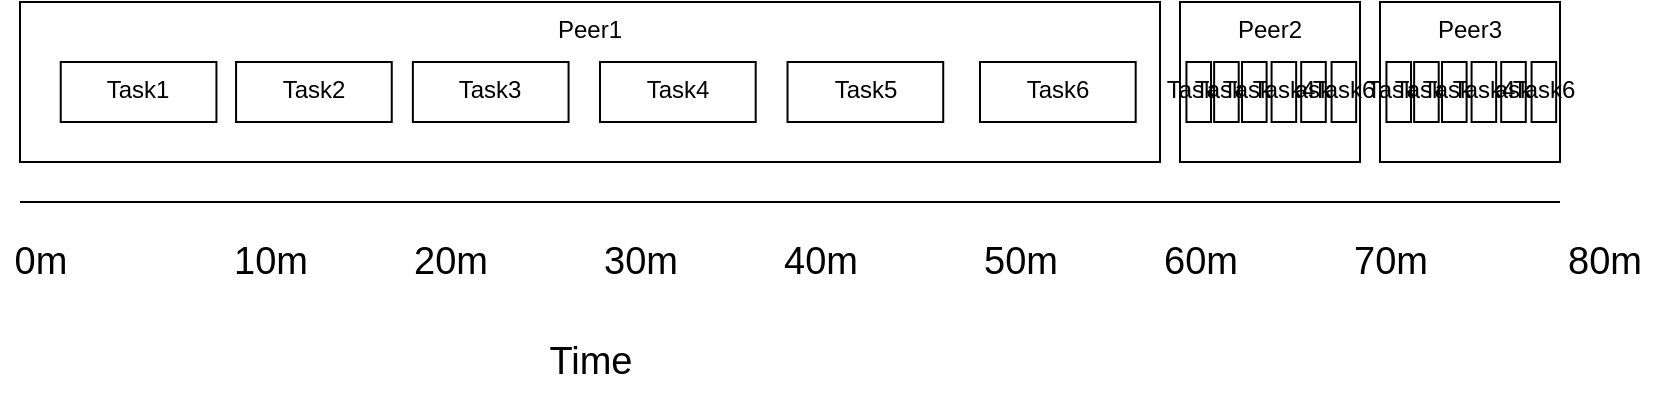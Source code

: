 <mxfile>
    <diagram id="44b4Y6wHeXdyE9PRD648" name="Page-1">
        <mxGraphModel dx="1441" dy="1006" grid="1" gridSize="10" guides="1" tooltips="1" connect="1" arrows="1" fold="1" page="1" pageScale="1" pageWidth="827" pageHeight="1169" math="0" shadow="0">
            <root>
                <mxCell id="0"/>
                <mxCell id="1" parent="0"/>
                <mxCell id="28" value="" style="endArrow=none;html=1;" parent="1" edge="1">
                    <mxGeometry width="50" height="50" relative="1" as="geometry">
                        <mxPoint x="60" y="820" as="sourcePoint"/>
                        <mxPoint x="830" y="820" as="targetPoint"/>
                    </mxGeometry>
                </mxCell>
                <mxCell id="36" value="" style="group" parent="1" vertex="1" connectable="0">
                    <mxGeometry x="640" y="720" width="90" height="80" as="geometry"/>
                </mxCell>
                <mxCell id="37" value="Peer2" style="whiteSpace=wrap;html=1;align=center;verticalAlign=top;" parent="36" vertex="1">
                    <mxGeometry width="90" height="80" as="geometry"/>
                </mxCell>
                <mxCell id="38" value="Task1" style="whiteSpace=wrap;html=1;align=center;verticalAlign=top;" parent="36" vertex="1">
                    <mxGeometry x="3.216" y="30" width="12.291" height="30" as="geometry"/>
                </mxCell>
                <mxCell id="39" value="Task2" style="whiteSpace=wrap;html=1;align=center;verticalAlign=top;" parent="36" vertex="1">
                    <mxGeometry x="17.058" y="30" width="12.291" height="30" as="geometry"/>
                </mxCell>
                <mxCell id="40" value="Task3" style="whiteSpace=wrap;html=1;align=center;verticalAlign=top;" parent="36" vertex="1">
                    <mxGeometry x="31.015" y="30" width="12.291" height="30" as="geometry"/>
                </mxCell>
                <mxCell id="41" value="Task5" style="whiteSpace=wrap;html=1;align=center;verticalAlign=top;" parent="36" vertex="1">
                    <mxGeometry x="60.594" y="30" width="12.291" height="30" as="geometry"/>
                </mxCell>
                <mxCell id="42" value="Task6" style="whiteSpace=wrap;html=1;align=center;verticalAlign=top;" parent="36" vertex="1">
                    <mxGeometry x="75.789" y="30" width="12.291" height="30" as="geometry"/>
                </mxCell>
                <mxCell id="43" value="Task4" style="whiteSpace=wrap;html=1;align=center;verticalAlign=top;" parent="36" vertex="1">
                    <mxGeometry x="45.789" y="30" width="12.291" height="30" as="geometry"/>
                </mxCell>
                <mxCell id="44" value="" style="group" parent="1" vertex="1" connectable="0">
                    <mxGeometry x="60" y="720" width="570" height="80" as="geometry"/>
                </mxCell>
                <mxCell id="45" value="Peer1" style="whiteSpace=wrap;html=1;align=center;verticalAlign=top;" parent="44" vertex="1">
                    <mxGeometry width="570" height="80" as="geometry"/>
                </mxCell>
                <mxCell id="46" value="Task1" style="whiteSpace=wrap;html=1;align=center;verticalAlign=top;" parent="44" vertex="1">
                    <mxGeometry x="20.37" y="30" width="77.845" height="30" as="geometry"/>
                </mxCell>
                <mxCell id="47" value="Task2" style="whiteSpace=wrap;html=1;align=center;verticalAlign=top;" parent="44" vertex="1">
                    <mxGeometry x="108.036" y="30" width="77.845" height="30" as="geometry"/>
                </mxCell>
                <mxCell id="48" value="Task3" style="whiteSpace=wrap;html=1;align=center;verticalAlign=top;" parent="44" vertex="1">
                    <mxGeometry x="196.429" y="30" width="77.845" height="30" as="geometry"/>
                </mxCell>
                <mxCell id="49" value="Task5" style="whiteSpace=wrap;html=1;align=center;verticalAlign=top;" parent="44" vertex="1">
                    <mxGeometry x="383.764" y="30" width="77.845" height="30" as="geometry"/>
                </mxCell>
                <mxCell id="50" value="Task6" style="whiteSpace=wrap;html=1;align=center;verticalAlign=top;" parent="44" vertex="1">
                    <mxGeometry x="479.997" y="30" width="77.845" height="30" as="geometry"/>
                </mxCell>
                <mxCell id="51" value="Task4" style="whiteSpace=wrap;html=1;align=center;verticalAlign=top;" parent="44" vertex="1">
                    <mxGeometry x="289.999" y="30" width="77.845" height="30" as="geometry"/>
                </mxCell>
                <mxCell id="52" value="Time&lt;br style=&quot;font-size: 19px;&quot;&gt;" style="text;html=1;align=center;verticalAlign=middle;resizable=0;points=[];autosize=1;strokeColor=none;fontSize=19;" parent="1" vertex="1">
                    <mxGeometry x="315" y="885" width="60" height="30" as="geometry"/>
                </mxCell>
                <mxCell id="53" value="0m" style="text;html=1;align=center;verticalAlign=middle;resizable=0;points=[];autosize=1;strokeColor=none;fontSize=19;" parent="1" vertex="1">
                    <mxGeometry x="50" y="835" width="40" height="30" as="geometry"/>
                </mxCell>
                <mxCell id="54" value="10m" style="text;html=1;align=center;verticalAlign=middle;resizable=0;points=[];autosize=1;strokeColor=none;fontSize=19;" parent="1" vertex="1">
                    <mxGeometry x="160" y="835" width="50" height="30" as="geometry"/>
                </mxCell>
                <mxCell id="55" value="20m" style="text;html=1;align=center;verticalAlign=middle;resizable=0;points=[];autosize=1;strokeColor=none;fontSize=19;" parent="1" vertex="1">
                    <mxGeometry x="250" y="835" width="50" height="30" as="geometry"/>
                </mxCell>
                <mxCell id="56" value="30m" style="text;html=1;align=center;verticalAlign=middle;resizable=0;points=[];autosize=1;strokeColor=none;fontSize=19;" parent="1" vertex="1">
                    <mxGeometry x="345" y="835" width="50" height="30" as="geometry"/>
                </mxCell>
                <mxCell id="57" value="40m" style="text;html=1;align=center;verticalAlign=middle;resizable=0;points=[];autosize=1;strokeColor=none;fontSize=19;" parent="1" vertex="1">
                    <mxGeometry x="435" y="835" width="50" height="30" as="geometry"/>
                </mxCell>
                <mxCell id="58" value="50m" style="text;html=1;align=center;verticalAlign=middle;resizable=0;points=[];autosize=1;strokeColor=none;fontSize=19;" parent="1" vertex="1">
                    <mxGeometry x="535" y="835" width="50" height="30" as="geometry"/>
                </mxCell>
                <mxCell id="59" value="60m" style="text;html=1;align=center;verticalAlign=middle;resizable=0;points=[];autosize=1;strokeColor=none;fontSize=19;" parent="1" vertex="1">
                    <mxGeometry x="625" y="835" width="50" height="30" as="geometry"/>
                </mxCell>
                <mxCell id="68" value="70m" style="text;html=1;align=center;verticalAlign=middle;resizable=0;points=[];autosize=1;strokeColor=none;fontSize=19;" vertex="1" parent="1">
                    <mxGeometry x="720" y="835" width="50" height="30" as="geometry"/>
                </mxCell>
                <mxCell id="69" value="" style="group" vertex="1" connectable="0" parent="1">
                    <mxGeometry x="740" y="720" width="90" height="80" as="geometry"/>
                </mxCell>
                <mxCell id="70" value="Peer3" style="whiteSpace=wrap;html=1;align=center;verticalAlign=top;" vertex="1" parent="69">
                    <mxGeometry width="90" height="80" as="geometry"/>
                </mxCell>
                <mxCell id="71" value="Task1" style="whiteSpace=wrap;html=1;align=center;verticalAlign=top;" vertex="1" parent="69">
                    <mxGeometry x="3.216" y="30" width="12.291" height="30" as="geometry"/>
                </mxCell>
                <mxCell id="72" value="Task2" style="whiteSpace=wrap;html=1;align=center;verticalAlign=top;" vertex="1" parent="69">
                    <mxGeometry x="17.058" y="30" width="12.291" height="30" as="geometry"/>
                </mxCell>
                <mxCell id="73" value="Task3" style="whiteSpace=wrap;html=1;align=center;verticalAlign=top;" vertex="1" parent="69">
                    <mxGeometry x="31.015" y="30" width="12.291" height="30" as="geometry"/>
                </mxCell>
                <mxCell id="74" value="Task5" style="whiteSpace=wrap;html=1;align=center;verticalAlign=top;" vertex="1" parent="69">
                    <mxGeometry x="60.594" y="30" width="12.291" height="30" as="geometry"/>
                </mxCell>
                <mxCell id="75" value="Task6" style="whiteSpace=wrap;html=1;align=center;verticalAlign=top;" vertex="1" parent="69">
                    <mxGeometry x="75.789" y="30" width="12.291" height="30" as="geometry"/>
                </mxCell>
                <mxCell id="76" value="Task4" style="whiteSpace=wrap;html=1;align=center;verticalAlign=top;" vertex="1" parent="69">
                    <mxGeometry x="45.789" y="30" width="12.291" height="30" as="geometry"/>
                </mxCell>
                <mxCell id="77" value="80m" style="text;html=1;align=center;verticalAlign=middle;resizable=0;points=[];autosize=1;strokeColor=none;fontSize=19;" vertex="1" parent="1">
                    <mxGeometry x="827" y="835" width="50" height="30" as="geometry"/>
                </mxCell>
            </root>
        </mxGraphModel>
    </diagram>
</mxfile>